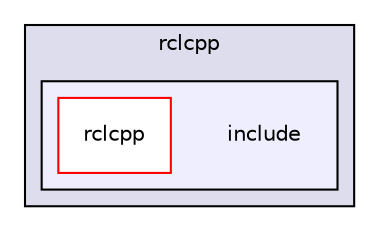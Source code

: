 digraph "/home/developer/workspaces/docs_crystal/src/ros2/rclcpp/rclcpp/include" {
  compound=true
  node [ fontsize="10", fontname="Helvetica"];
  edge [ labelfontsize="10", labelfontname="Helvetica"];
  subgraph clusterdir_eaba96ce75089fcd3d727d58e0ffdbdf {
    graph [ bgcolor="#ddddee", pencolor="black", label="rclcpp" fontname="Helvetica", fontsize="10", URL="dir_eaba96ce75089fcd3d727d58e0ffdbdf.html"]
  subgraph clusterdir_50ef1355ba086d47eaf13d262ec16331 {
    graph [ bgcolor="#eeeeff", pencolor="black", label="" URL="dir_50ef1355ba086d47eaf13d262ec16331.html"];
    dir_50ef1355ba086d47eaf13d262ec16331 [shape=plaintext label="include"];
    dir_40a50c62914093c743afeff3fdc36232 [shape=box label="rclcpp" color="red" fillcolor="white" style="filled" URL="dir_40a50c62914093c743afeff3fdc36232.html"];
  }
  }
}
